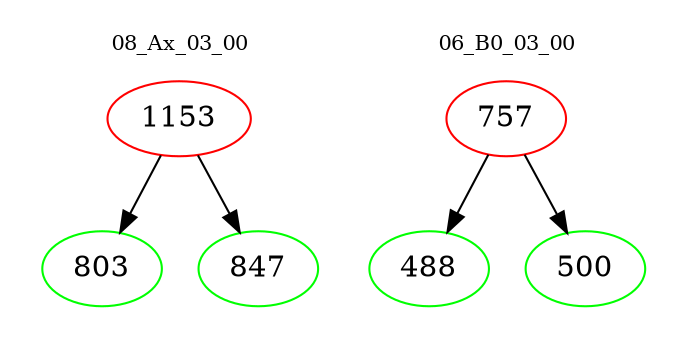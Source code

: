 digraph{
subgraph cluster_0 {
color = white
label = "08_Ax_03_00";
fontsize=10;
T0_1153 [label="1153", color="red"]
T0_1153 -> T0_803 [color="black"]
T0_803 [label="803", color="green"]
T0_1153 -> T0_847 [color="black"]
T0_847 [label="847", color="green"]
}
subgraph cluster_1 {
color = white
label = "06_B0_03_00";
fontsize=10;
T1_757 [label="757", color="red"]
T1_757 -> T1_488 [color="black"]
T1_488 [label="488", color="green"]
T1_757 -> T1_500 [color="black"]
T1_500 [label="500", color="green"]
}
}
